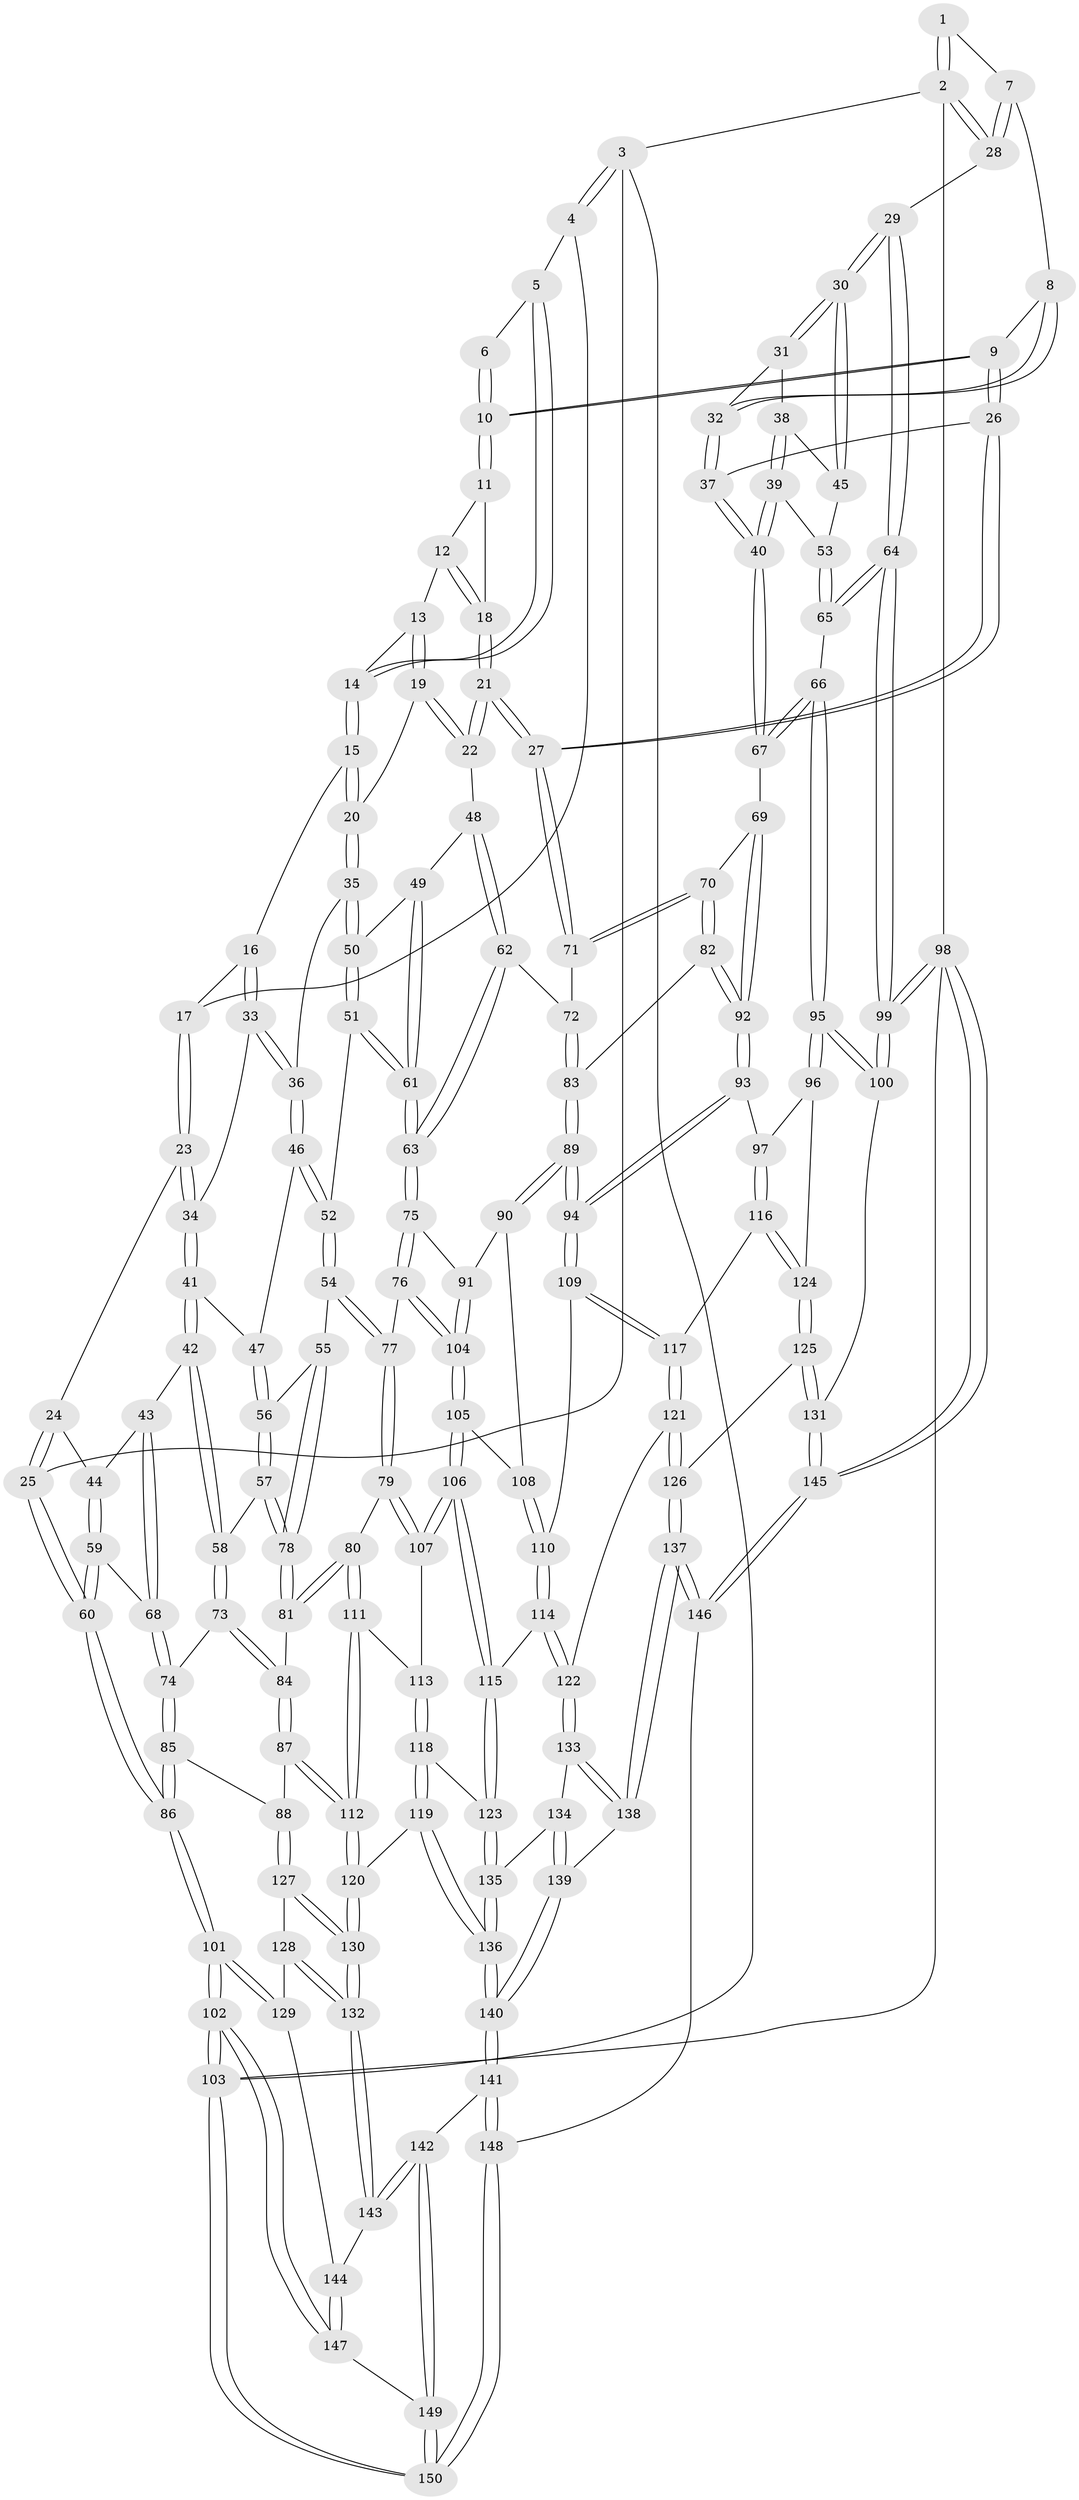 // coarse degree distribution, {4: 0.3333333333333333, 3: 0.21666666666666667, 6: 0.06666666666666667, 1: 0.016666666666666666, 5: 0.25, 8: 0.016666666666666666, 7: 0.08333333333333333, 10: 0.016666666666666666}
// Generated by graph-tools (version 1.1) at 2025/04/03/04/25 22:04:38]
// undirected, 150 vertices, 372 edges
graph export_dot {
graph [start="1"]
  node [color=gray90,style=filled];
  1 [pos="+0.7361755773355066+0"];
  2 [pos="+1+0"];
  3 [pos="+0+0"];
  4 [pos="+0.07832293607918094+0"];
  5 [pos="+0.5377673915061255+0"];
  6 [pos="+0.7047824215571604+0"];
  7 [pos="+0.8711020292821368+0.12871637815225886"];
  8 [pos="+0.863983383393634+0.1485045161816487"];
  9 [pos="+0.7356530349810921+0.19278265992285828"];
  10 [pos="+0.7115762222053993+0.13703951481562754"];
  11 [pos="+0.6512922837285624+0.14499560407781797"];
  12 [pos="+0.5888844193584878+0.11608718522634247"];
  13 [pos="+0.5458459266822502+0.07937989712744187"];
  14 [pos="+0.5108917021252559+0.006073114773297326"];
  15 [pos="+0.4038323286010632+0.16591202908449104"];
  16 [pos="+0.2777578236385317+0.15079136439997717"];
  17 [pos="+0.18148674340180884+0.011062549215202385"];
  18 [pos="+0.6228573397583124+0.18140584713724311"];
  19 [pos="+0.5676799796089232+0.2479339355696786"];
  20 [pos="+0.4205749533496796+0.2102718302254418"];
  21 [pos="+0.6110456277538593+0.2860355807397257"];
  22 [pos="+0.6060868226245499+0.2843113850989937"];
  23 [pos="+0.12272370152966502+0.21110355498328623"];
  24 [pos="+0.08084736247498878+0.2390639673068286"];
  25 [pos="+0+0"];
  26 [pos="+0.7097039167491199+0.2770892318215969"];
  27 [pos="+0.6516043287800753+0.3104866571119051"];
  28 [pos="+1+0.03715226141688024"];
  29 [pos="+1+0.2120180659388667"];
  30 [pos="+1+0.22303299908528582"];
  31 [pos="+0.8965749802252184+0.23309637309322134"];
  32 [pos="+0.8958855464872137+0.2327041879392164"];
  33 [pos="+0.24198198897964826+0.24036273776220402"];
  34 [pos="+0.23931802319537848+0.24327679109554426"];
  35 [pos="+0.4118026807114191+0.25099441641317854"];
  36 [pos="+0.3437186066023824+0.29161661473722367"];
  37 [pos="+0.7920678462446191+0.30331263187145585"];
  38 [pos="+0.9094790726842299+0.28243318823910046"];
  39 [pos="+0.9047660101441388+0.3430343866636725"];
  40 [pos="+0.8497865577332566+0.3842120123995927"];
  41 [pos="+0.22131285841632606+0.29946280178462964"];
  42 [pos="+0.18900348526588615+0.32765184743189896"];
  43 [pos="+0.1225530082020609+0.32300075916516174"];
  44 [pos="+0.08159495332122972+0.3003196392087837"];
  45 [pos="+0.9856386307074345+0.3176471455396457"];
  46 [pos="+0.336355086695374+0.31603540946213793"];
  47 [pos="+0.2730443918440263+0.33469920656822244"];
  48 [pos="+0.5363224957792752+0.3157367009434911"];
  49 [pos="+0.4715079378352845+0.33319429017615476"];
  50 [pos="+0.43445647923430253+0.3142887805298588"];
  51 [pos="+0.3832566549165587+0.3844330026091101"];
  52 [pos="+0.3610870157537149+0.3903314179811624"];
  53 [pos="+0.9477830733752352+0.3489660297199703"];
  54 [pos="+0.3480184349305408+0.40291082869218225"];
  55 [pos="+0.32513262570373697+0.40419454839498353"];
  56 [pos="+0.27711396778629366+0.3440267478330704"];
  57 [pos="+0.23633662000608893+0.43206355620902454"];
  58 [pos="+0.20445326895332205+0.40666968597530917"];
  59 [pos="+0+0.377413739582922"];
  60 [pos="+0+0.4114786743581621"];
  61 [pos="+0.48711018185691257+0.4467948656328049"];
  62 [pos="+0.4952259765512007+0.45023377558033506"];
  63 [pos="+0.4911878955756008+0.4527507680075885"];
  64 [pos="+1+0.4774898651431034"];
  65 [pos="+0.9747419076897276+0.4215040436265693"];
  66 [pos="+0.8581881953504961+0.4508559028434781"];
  67 [pos="+0.8497735792454536+0.4449493849877141"];
  68 [pos="+0.1071858122570058+0.4461550347852595"];
  69 [pos="+0.8398893475791634+0.448010693164768"];
  70 [pos="+0.7972418674663542+0.4456019917971004"];
  71 [pos="+0.6503110579862815+0.3404610326651046"];
  72 [pos="+0.6363558511970586+0.38191034719229"];
  73 [pos="+0.11731376545893947+0.45147681682085267"];
  74 [pos="+0.10876081374694037+0.4481934596523519"];
  75 [pos="+0.4877666637918045+0.4711803577534663"];
  76 [pos="+0.4147764173028246+0.5105878060828902"];
  77 [pos="+0.37904000894635526+0.5158577248702643"];
  78 [pos="+0.25030980901403344+0.44701280482408184"];
  79 [pos="+0.3760828107325949+0.5185025679705912"];
  80 [pos="+0.28625063510239745+0.550037350187196"];
  81 [pos="+0.25006478905621055+0.5270829910617061"];
  82 [pos="+0.7077985670335767+0.4912106647995316"];
  83 [pos="+0.6535749807311805+0.4595618043812086"];
  84 [pos="+0.17569522799670212+0.546859683217386"];
  85 [pos="+0+0.6114466439388744"];
  86 [pos="+0+0.5911947108643771"];
  87 [pos="+0.10909663374127718+0.6265851145542202"];
  88 [pos="+0.06022322733956759+0.6410770099776371"];
  89 [pos="+0.5989083237191077+0.543525217145302"];
  90 [pos="+0.5394246695427103+0.5331726617043409"];
  91 [pos="+0.5192143393303587+0.5114740518319753"];
  92 [pos="+0.7423475340879359+0.5967062352939698"];
  93 [pos="+0.7422529065888394+0.5984794213535177"];
  94 [pos="+0.6416504004454368+0.6171489465294383"];
  95 [pos="+0.9629095165136713+0.6683815906572165"];
  96 [pos="+0.8275417108722887+0.6436156115817933"];
  97 [pos="+0.7431164887733778+0.599205179025867"];
  98 [pos="+1+1"];
  99 [pos="+1+0.8010886577441944"];
  100 [pos="+1+0.7868999303908044"];
  101 [pos="+0+0.9325740004683106"];
  102 [pos="+0+0.9530905620293068"];
  103 [pos="+0+1"];
  104 [pos="+0.45288772538277633+0.5830013582875975"];
  105 [pos="+0.4628929221212858+0.6192107011268626"];
  106 [pos="+0.44232988008382523+0.6729919951205805"];
  107 [pos="+0.414010905253112+0.6578085542563943"];
  108 [pos="+0.5219388645519178+0.5708986980943588"];
  109 [pos="+0.6259274219304062+0.6456678834848432"];
  110 [pos="+0.555622717846337+0.6649804253691904"];
  111 [pos="+0.2993555170752916+0.6448314237121316"];
  112 [pos="+0.2364674615150818+0.6962206931939986"];
  113 [pos="+0.30667017009090264+0.6479279087309068"];
  114 [pos="+0.4815617652587706+0.7152161079537946"];
  115 [pos="+0.46616554710725566+0.7145326234162778"];
  116 [pos="+0.7106735774347388+0.7216174641453518"];
  117 [pos="+0.6360221682797367+0.6778787078723391"];
  118 [pos="+0.3412588990024219+0.7372913931804657"];
  119 [pos="+0.29140571672999027+0.8065474343425811"];
  120 [pos="+0.23701462590125458+0.7946303234231595"];
  121 [pos="+0.6212834973504124+0.7795873086116011"];
  122 [pos="+0.569833074693833+0.7857728286480322"];
  123 [pos="+0.4586488044645414+0.7251560678670518"];
  124 [pos="+0.7269387693499735+0.750510387437878"];
  125 [pos="+0.7245006683764392+0.8196561280727754"];
  126 [pos="+0.6805193084205055+0.8154594183170347"];
  127 [pos="+0.08295604430127342+0.7266499341553428"];
  128 [pos="+0.07688089610972237+0.7544782190650979"];
  129 [pos="+0.034452859494140904+0.8377378994346939"];
  130 [pos="+0.2272697861103344+0.801537764211029"];
  131 [pos="+0.7348614591415079+0.8278020410018342"];
  132 [pos="+0.17870908711216094+0.8753075123808659"];
  133 [pos="+0.5494891220552839+0.8489330232180069"];
  134 [pos="+0.4564296301140723+0.8051819223289403"];
  135 [pos="+0.43608344666399246+0.7857449806229402"];
  136 [pos="+0.37128748999919975+0.8606914492384482"];
  137 [pos="+0.5724464086861374+0.9335895356171214"];
  138 [pos="+0.54553045242037+0.8930620704313496"];
  139 [pos="+0.5106233595887146+0.8863639071982647"];
  140 [pos="+0.37874939952633613+0.906529590108958"];
  141 [pos="+0.35954403573731625+1"];
  142 [pos="+0.18071589603801583+0.8952662039831889"];
  143 [pos="+0.17506597554283915+0.8835162758206104"];
  144 [pos="+0.12105446808787389+0.8875472328340737"];
  145 [pos="+0.7016766137859858+1"];
  146 [pos="+0.6161344520976199+1"];
  147 [pos="+0.07280493403207261+0.9487580493628074"];
  148 [pos="+0.3968980729328804+1"];
  149 [pos="+0.13423997552495012+1"];
  150 [pos="+0.13737960482766048+1"];
  1 -- 2;
  1 -- 2;
  1 -- 7;
  2 -- 3;
  2 -- 28;
  2 -- 28;
  2 -- 98;
  3 -- 4;
  3 -- 4;
  3 -- 25;
  3 -- 103;
  4 -- 5;
  4 -- 17;
  5 -- 6;
  5 -- 14;
  5 -- 14;
  6 -- 10;
  6 -- 10;
  7 -- 8;
  7 -- 28;
  7 -- 28;
  8 -- 9;
  8 -- 32;
  8 -- 32;
  9 -- 10;
  9 -- 10;
  9 -- 26;
  9 -- 26;
  10 -- 11;
  10 -- 11;
  11 -- 12;
  11 -- 18;
  12 -- 13;
  12 -- 18;
  12 -- 18;
  13 -- 14;
  13 -- 19;
  13 -- 19;
  14 -- 15;
  14 -- 15;
  15 -- 16;
  15 -- 20;
  15 -- 20;
  16 -- 17;
  16 -- 33;
  16 -- 33;
  17 -- 23;
  17 -- 23;
  18 -- 21;
  18 -- 21;
  19 -- 20;
  19 -- 22;
  19 -- 22;
  20 -- 35;
  20 -- 35;
  21 -- 22;
  21 -- 22;
  21 -- 27;
  21 -- 27;
  22 -- 48;
  23 -- 24;
  23 -- 34;
  23 -- 34;
  24 -- 25;
  24 -- 25;
  24 -- 44;
  25 -- 60;
  25 -- 60;
  26 -- 27;
  26 -- 27;
  26 -- 37;
  27 -- 71;
  27 -- 71;
  28 -- 29;
  29 -- 30;
  29 -- 30;
  29 -- 64;
  29 -- 64;
  30 -- 31;
  30 -- 31;
  30 -- 45;
  30 -- 45;
  31 -- 32;
  31 -- 38;
  32 -- 37;
  32 -- 37;
  33 -- 34;
  33 -- 36;
  33 -- 36;
  34 -- 41;
  34 -- 41;
  35 -- 36;
  35 -- 50;
  35 -- 50;
  36 -- 46;
  36 -- 46;
  37 -- 40;
  37 -- 40;
  38 -- 39;
  38 -- 39;
  38 -- 45;
  39 -- 40;
  39 -- 40;
  39 -- 53;
  40 -- 67;
  40 -- 67;
  41 -- 42;
  41 -- 42;
  41 -- 47;
  42 -- 43;
  42 -- 58;
  42 -- 58;
  43 -- 44;
  43 -- 68;
  43 -- 68;
  44 -- 59;
  44 -- 59;
  45 -- 53;
  46 -- 47;
  46 -- 52;
  46 -- 52;
  47 -- 56;
  47 -- 56;
  48 -- 49;
  48 -- 62;
  48 -- 62;
  49 -- 50;
  49 -- 61;
  49 -- 61;
  50 -- 51;
  50 -- 51;
  51 -- 52;
  51 -- 61;
  51 -- 61;
  52 -- 54;
  52 -- 54;
  53 -- 65;
  53 -- 65;
  54 -- 55;
  54 -- 77;
  54 -- 77;
  55 -- 56;
  55 -- 78;
  55 -- 78;
  56 -- 57;
  56 -- 57;
  57 -- 58;
  57 -- 78;
  57 -- 78;
  58 -- 73;
  58 -- 73;
  59 -- 60;
  59 -- 60;
  59 -- 68;
  60 -- 86;
  60 -- 86;
  61 -- 63;
  61 -- 63;
  62 -- 63;
  62 -- 63;
  62 -- 72;
  63 -- 75;
  63 -- 75;
  64 -- 65;
  64 -- 65;
  64 -- 99;
  64 -- 99;
  65 -- 66;
  66 -- 67;
  66 -- 67;
  66 -- 95;
  66 -- 95;
  67 -- 69;
  68 -- 74;
  68 -- 74;
  69 -- 70;
  69 -- 92;
  69 -- 92;
  70 -- 71;
  70 -- 71;
  70 -- 82;
  70 -- 82;
  71 -- 72;
  72 -- 83;
  72 -- 83;
  73 -- 74;
  73 -- 84;
  73 -- 84;
  74 -- 85;
  74 -- 85;
  75 -- 76;
  75 -- 76;
  75 -- 91;
  76 -- 77;
  76 -- 104;
  76 -- 104;
  77 -- 79;
  77 -- 79;
  78 -- 81;
  78 -- 81;
  79 -- 80;
  79 -- 107;
  79 -- 107;
  80 -- 81;
  80 -- 81;
  80 -- 111;
  80 -- 111;
  81 -- 84;
  82 -- 83;
  82 -- 92;
  82 -- 92;
  83 -- 89;
  83 -- 89;
  84 -- 87;
  84 -- 87;
  85 -- 86;
  85 -- 86;
  85 -- 88;
  86 -- 101;
  86 -- 101;
  87 -- 88;
  87 -- 112;
  87 -- 112;
  88 -- 127;
  88 -- 127;
  89 -- 90;
  89 -- 90;
  89 -- 94;
  89 -- 94;
  90 -- 91;
  90 -- 108;
  91 -- 104;
  91 -- 104;
  92 -- 93;
  92 -- 93;
  93 -- 94;
  93 -- 94;
  93 -- 97;
  94 -- 109;
  94 -- 109;
  95 -- 96;
  95 -- 96;
  95 -- 100;
  95 -- 100;
  96 -- 97;
  96 -- 124;
  97 -- 116;
  97 -- 116;
  98 -- 99;
  98 -- 99;
  98 -- 145;
  98 -- 145;
  98 -- 103;
  99 -- 100;
  99 -- 100;
  100 -- 131;
  101 -- 102;
  101 -- 102;
  101 -- 129;
  101 -- 129;
  102 -- 103;
  102 -- 103;
  102 -- 147;
  102 -- 147;
  103 -- 150;
  103 -- 150;
  104 -- 105;
  104 -- 105;
  105 -- 106;
  105 -- 106;
  105 -- 108;
  106 -- 107;
  106 -- 107;
  106 -- 115;
  106 -- 115;
  107 -- 113;
  108 -- 110;
  108 -- 110;
  109 -- 110;
  109 -- 117;
  109 -- 117;
  110 -- 114;
  110 -- 114;
  111 -- 112;
  111 -- 112;
  111 -- 113;
  112 -- 120;
  112 -- 120;
  113 -- 118;
  113 -- 118;
  114 -- 115;
  114 -- 122;
  114 -- 122;
  115 -- 123;
  115 -- 123;
  116 -- 117;
  116 -- 124;
  116 -- 124;
  117 -- 121;
  117 -- 121;
  118 -- 119;
  118 -- 119;
  118 -- 123;
  119 -- 120;
  119 -- 136;
  119 -- 136;
  120 -- 130;
  120 -- 130;
  121 -- 122;
  121 -- 126;
  121 -- 126;
  122 -- 133;
  122 -- 133;
  123 -- 135;
  123 -- 135;
  124 -- 125;
  124 -- 125;
  125 -- 126;
  125 -- 131;
  125 -- 131;
  126 -- 137;
  126 -- 137;
  127 -- 128;
  127 -- 130;
  127 -- 130;
  128 -- 129;
  128 -- 132;
  128 -- 132;
  129 -- 144;
  130 -- 132;
  130 -- 132;
  131 -- 145;
  131 -- 145;
  132 -- 143;
  132 -- 143;
  133 -- 134;
  133 -- 138;
  133 -- 138;
  134 -- 135;
  134 -- 139;
  134 -- 139;
  135 -- 136;
  135 -- 136;
  136 -- 140;
  136 -- 140;
  137 -- 138;
  137 -- 138;
  137 -- 146;
  137 -- 146;
  138 -- 139;
  139 -- 140;
  139 -- 140;
  140 -- 141;
  140 -- 141;
  141 -- 142;
  141 -- 148;
  141 -- 148;
  142 -- 143;
  142 -- 143;
  142 -- 149;
  142 -- 149;
  143 -- 144;
  144 -- 147;
  144 -- 147;
  145 -- 146;
  145 -- 146;
  146 -- 148;
  147 -- 149;
  148 -- 150;
  148 -- 150;
  149 -- 150;
  149 -- 150;
}
